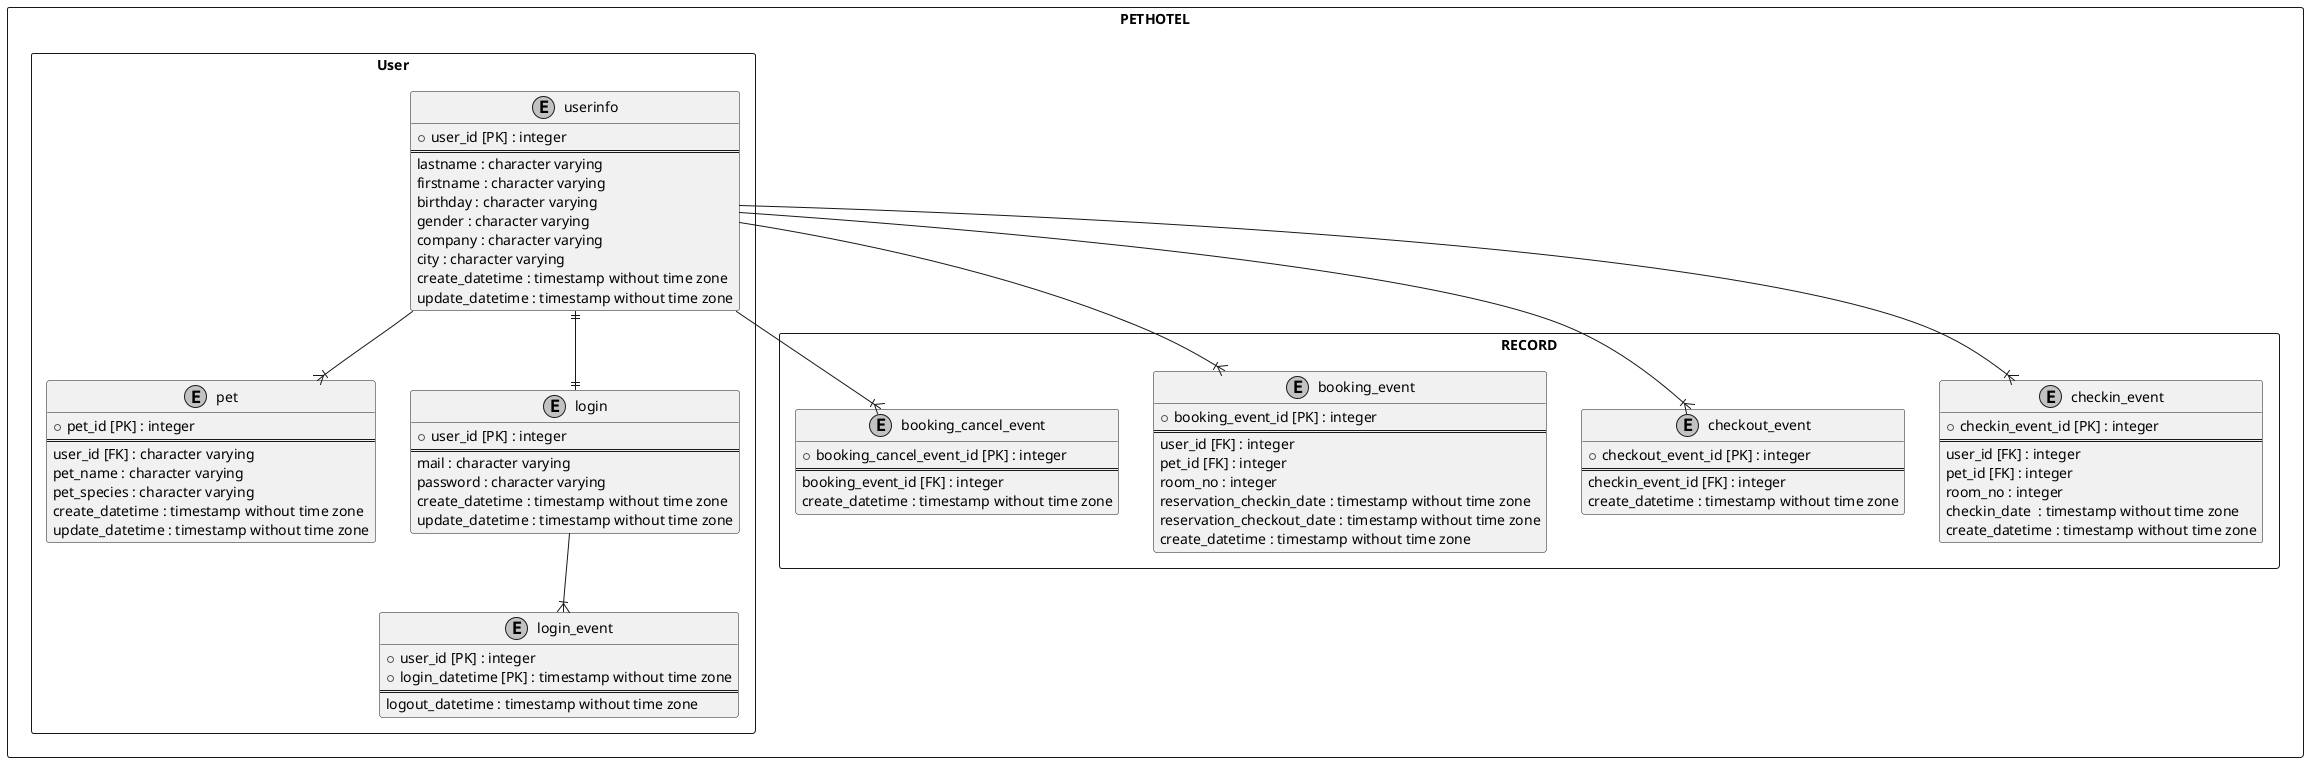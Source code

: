 @startuml PetHotelSystem

skinparam monochrome true

package "PETHOTEL" <<rectangle>> {
  package "User" <<rectangle>> {
    ' テーブル
    entity "userinfo" {
      + user_id [PK] : integer
      ==
      lastname : character varying
      firstname : character varying
      birthday : character varying
      gender : character varying
      company : character varying
      city : character varying
      create_datetime : timestamp without time zone
      update_datetime : timestamp without time zone
    }
    entity "pet" {
      + pet_id [PK] : integer
      ==
      user_id [FK] : character varying
      pet_name : character varying
      pet_species : character varying
      create_datetime : timestamp without time zone
      update_datetime : timestamp without time zone
    }
    entity "login" {
      + user_id [PK] : integer
      ==
      mail : character varying
      password : character varying
      create_datetime : timestamp without time zone
      update_datetime : timestamp without time zone
    }
    entity "login_event" {
      + user_id [PK] : integer
      + login_datetime [PK] : timestamp without time zone
      ==
      logout_datetime : timestamp without time zone
    }

    ' リレーション
    userinfo ||--|| login
    userinfo --|{ pet
    login --|{ login_event
  }

  package "RECORD" <<rectangle>>{
    ' テーブル
    entity "checkin_event"{
      + checkin_event_id [PK] : integer
      ==
      user_id [FK] : integer
      pet_id [FK] : integer
      room_no : integer
      checkin_date  : timestamp without time zone
      create_datetime : timestamp without time zone
    }
    entity "checkout_event"{
      + checkout_event_id [PK] : integer
      ==
      checkin_event_id [FK] : integer
      create_datetime : timestamp without time zone
    }
    entity "booking_event"{
      + booking_event_id [PK] : integer
      ==
      user_id [FK] : integer
      pet_id [FK] : integer
      room_no : integer
      reservation_checkin_date : timestamp without time zone
      reservation_checkout_date : timestamp without time zone
      create_datetime : timestamp without time zone
    }
    entity "booking_cancel_event"{
      + booking_cancel_event_id [PK] : integer
      ==
      booking_event_id [FK] : integer
      create_datetime : timestamp without time zone
    }

  }


  ' リレーション
  userinfo --|{ checkin_event
  userinfo --|{ checkout_event
  userinfo --|{ booking_event
  userinfo --|{ booking_cancel_event

}
@enduml
